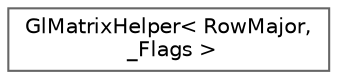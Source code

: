 digraph "类继承关系图"
{
 // LATEX_PDF_SIZE
  bgcolor="transparent";
  edge [fontname=Helvetica,fontsize=10,labelfontname=Helvetica,labelfontsize=10];
  node [fontname=Helvetica,fontsize=10,shape=box,height=0.2,width=0.4];
  rankdir="LR";
  Node0 [id="Node000000",label="GlMatrixHelper\< RowMajor,\l _Flags \>",height=0.2,width=0.4,color="grey40", fillcolor="white", style="filled",URL="$struct_gl_matrix_helper.html",tooltip=" "];
}
